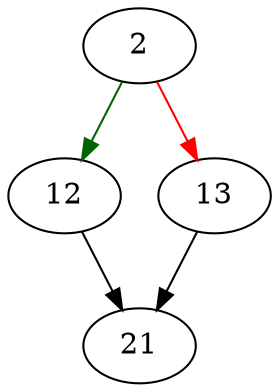 strict digraph "fsdirOpen" {
	// Node definitions.
	2 [entry=true];
	12;
	13;
	21;

	// Edge definitions.
	2 -> 12 [
		color=darkgreen
		cond=true
	];
	2 -> 13 [
		color=red
		cond=false
	];
	12 -> 21;
	13 -> 21;
}